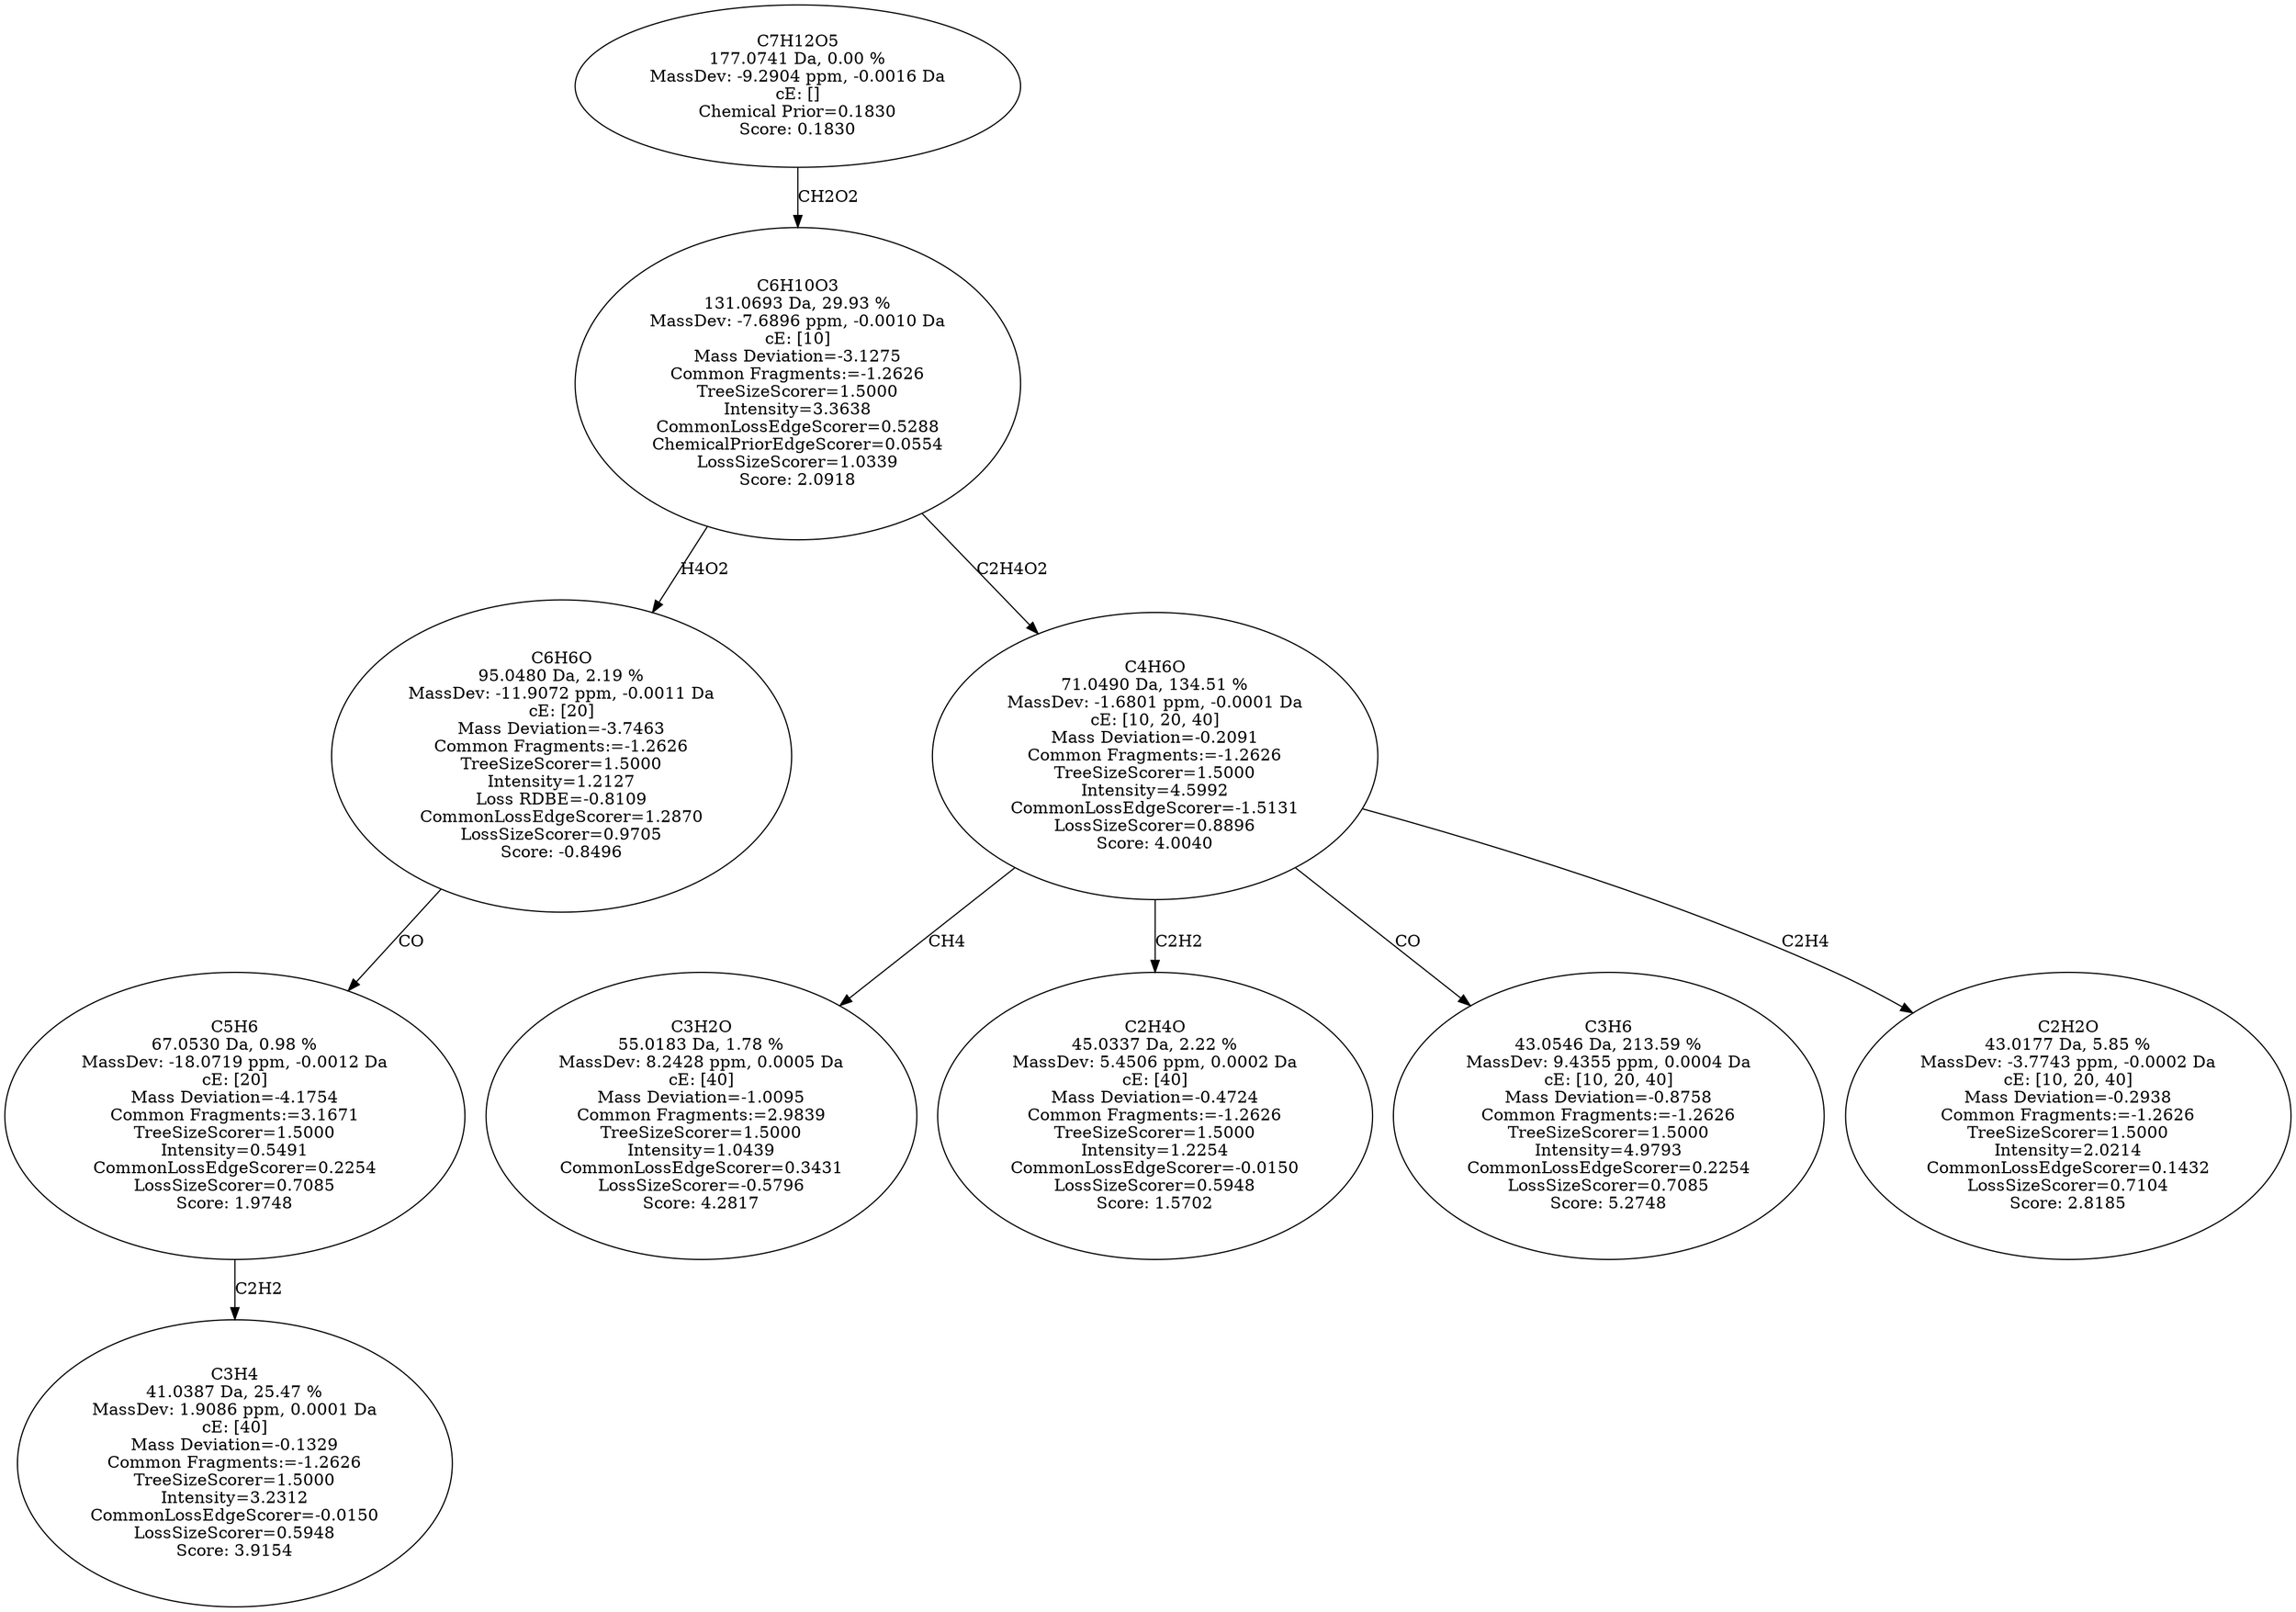 strict digraph {
v1 [label="C3H4\n41.0387 Da, 25.47 %\nMassDev: 1.9086 ppm, 0.0001 Da\ncE: [40]\nMass Deviation=-0.1329\nCommon Fragments:=-1.2626\nTreeSizeScorer=1.5000\nIntensity=3.2312\nCommonLossEdgeScorer=-0.0150\nLossSizeScorer=0.5948\nScore: 3.9154"];
v2 [label="C5H6\n67.0530 Da, 0.98 %\nMassDev: -18.0719 ppm, -0.0012 Da\ncE: [20]\nMass Deviation=-4.1754\nCommon Fragments:=3.1671\nTreeSizeScorer=1.5000\nIntensity=0.5491\nCommonLossEdgeScorer=0.2254\nLossSizeScorer=0.7085\nScore: 1.9748"];
v3 [label="C6H6O\n95.0480 Da, 2.19 %\nMassDev: -11.9072 ppm, -0.0011 Da\ncE: [20]\nMass Deviation=-3.7463\nCommon Fragments:=-1.2626\nTreeSizeScorer=1.5000\nIntensity=1.2127\nLoss RDBE=-0.8109\nCommonLossEdgeScorer=1.2870\nLossSizeScorer=0.9705\nScore: -0.8496"];
v4 [label="C3H2O\n55.0183 Da, 1.78 %\nMassDev: 8.2428 ppm, 0.0005 Da\ncE: [40]\nMass Deviation=-1.0095\nCommon Fragments:=2.9839\nTreeSizeScorer=1.5000\nIntensity=1.0439\nCommonLossEdgeScorer=0.3431\nLossSizeScorer=-0.5796\nScore: 4.2817"];
v5 [label="C2H4O\n45.0337 Da, 2.22 %\nMassDev: 5.4506 ppm, 0.0002 Da\ncE: [40]\nMass Deviation=-0.4724\nCommon Fragments:=-1.2626\nTreeSizeScorer=1.5000\nIntensity=1.2254\nCommonLossEdgeScorer=-0.0150\nLossSizeScorer=0.5948\nScore: 1.5702"];
v6 [label="C3H6\n43.0546 Da, 213.59 %\nMassDev: 9.4355 ppm, 0.0004 Da\ncE: [10, 20, 40]\nMass Deviation=-0.8758\nCommon Fragments:=-1.2626\nTreeSizeScorer=1.5000\nIntensity=4.9793\nCommonLossEdgeScorer=0.2254\nLossSizeScorer=0.7085\nScore: 5.2748"];
v7 [label="C2H2O\n43.0177 Da, 5.85 %\nMassDev: -3.7743 ppm, -0.0002 Da\ncE: [10, 20, 40]\nMass Deviation=-0.2938\nCommon Fragments:=-1.2626\nTreeSizeScorer=1.5000\nIntensity=2.0214\nCommonLossEdgeScorer=0.1432\nLossSizeScorer=0.7104\nScore: 2.8185"];
v8 [label="C4H6O\n71.0490 Da, 134.51 %\nMassDev: -1.6801 ppm, -0.0001 Da\ncE: [10, 20, 40]\nMass Deviation=-0.2091\nCommon Fragments:=-1.2626\nTreeSizeScorer=1.5000\nIntensity=4.5992\nCommonLossEdgeScorer=-1.5131\nLossSizeScorer=0.8896\nScore: 4.0040"];
v9 [label="C6H10O3\n131.0693 Da, 29.93 %\nMassDev: -7.6896 ppm, -0.0010 Da\ncE: [10]\nMass Deviation=-3.1275\nCommon Fragments:=-1.2626\nTreeSizeScorer=1.5000\nIntensity=3.3638\nCommonLossEdgeScorer=0.5288\nChemicalPriorEdgeScorer=0.0554\nLossSizeScorer=1.0339\nScore: 2.0918"];
v10 [label="C7H12O5\n177.0741 Da, 0.00 %\nMassDev: -9.2904 ppm, -0.0016 Da\ncE: []\nChemical Prior=0.1830\nScore: 0.1830"];
v2 -> v1 [label="C2H2"];
v3 -> v2 [label="CO"];
v9 -> v3 [label="H4O2"];
v8 -> v4 [label="CH4"];
v8 -> v5 [label="C2H2"];
v8 -> v6 [label="CO"];
v8 -> v7 [label="C2H4"];
v9 -> v8 [label="C2H4O2"];
v10 -> v9 [label="CH2O2"];
}